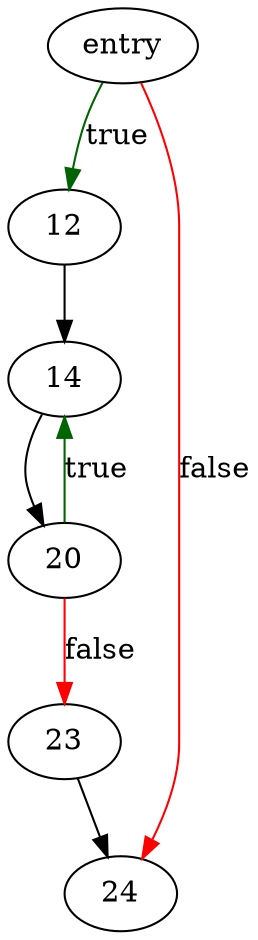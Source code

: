 digraph "sqlite3VtabUnlockList" {
	// Node definitions.
	1 [label=entry];
	12;
	14;
	20;
	23;
	24;

	// Edge definitions.
	1 -> 12 [
		color=darkgreen
		label=true
	];
	1 -> 24 [
		color=red
		label=false
	];
	12 -> 14;
	14 -> 20;
	20 -> 14 [
		color=darkgreen
		label=true
	];
	20 -> 23 [
		color=red
		label=false
	];
	23 -> 24;
}